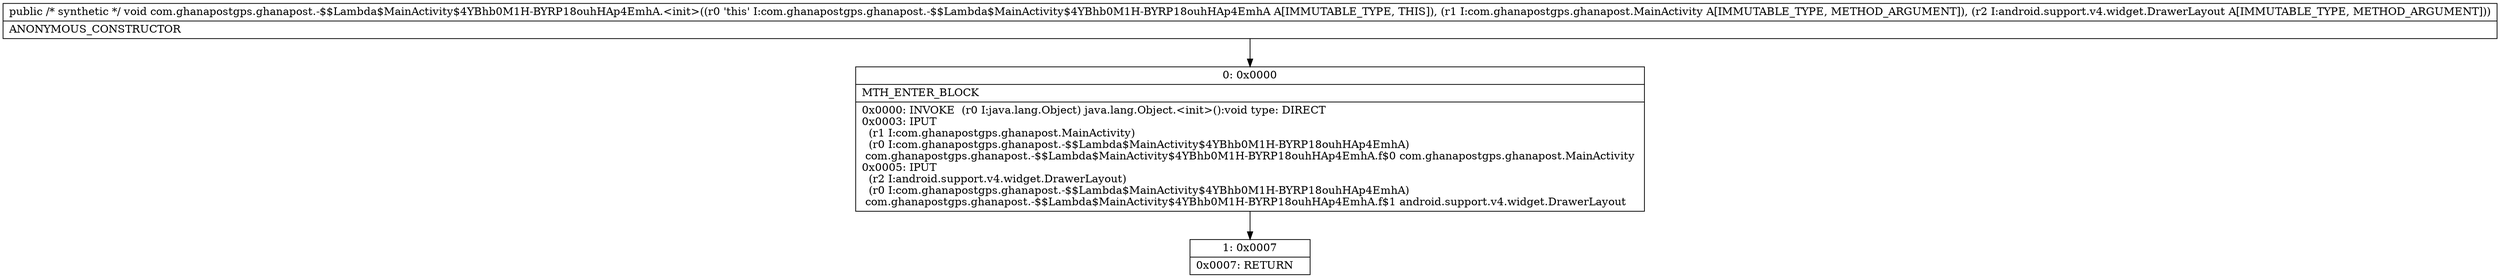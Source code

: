 digraph "CFG forcom.ghanapostgps.ghanapost.\-$$Lambda$MainActivity$4YBhb0M1H\-BYRP18ouhHAp4EmhA.\<init\>(Lcom\/ghanapostgps\/ghanapost\/MainActivity;Landroid\/support\/v4\/widget\/DrawerLayout;)V" {
Node_0 [shape=record,label="{0\:\ 0x0000|MTH_ENTER_BLOCK\l|0x0000: INVOKE  (r0 I:java.lang.Object) java.lang.Object.\<init\>():void type: DIRECT \l0x0003: IPUT  \l  (r1 I:com.ghanapostgps.ghanapost.MainActivity)\l  (r0 I:com.ghanapostgps.ghanapost.\-$$Lambda$MainActivity$4YBhb0M1H\-BYRP18ouhHAp4EmhA)\l com.ghanapostgps.ghanapost.\-$$Lambda$MainActivity$4YBhb0M1H\-BYRP18ouhHAp4EmhA.f$0 com.ghanapostgps.ghanapost.MainActivity \l0x0005: IPUT  \l  (r2 I:android.support.v4.widget.DrawerLayout)\l  (r0 I:com.ghanapostgps.ghanapost.\-$$Lambda$MainActivity$4YBhb0M1H\-BYRP18ouhHAp4EmhA)\l com.ghanapostgps.ghanapost.\-$$Lambda$MainActivity$4YBhb0M1H\-BYRP18ouhHAp4EmhA.f$1 android.support.v4.widget.DrawerLayout \l}"];
Node_1 [shape=record,label="{1\:\ 0x0007|0x0007: RETURN   \l}"];
MethodNode[shape=record,label="{public \/* synthetic *\/ void com.ghanapostgps.ghanapost.\-$$Lambda$MainActivity$4YBhb0M1H\-BYRP18ouhHAp4EmhA.\<init\>((r0 'this' I:com.ghanapostgps.ghanapost.\-$$Lambda$MainActivity$4YBhb0M1H\-BYRP18ouhHAp4EmhA A[IMMUTABLE_TYPE, THIS]), (r1 I:com.ghanapostgps.ghanapost.MainActivity A[IMMUTABLE_TYPE, METHOD_ARGUMENT]), (r2 I:android.support.v4.widget.DrawerLayout A[IMMUTABLE_TYPE, METHOD_ARGUMENT]))  | ANONYMOUS_CONSTRUCTOR\l}"];
MethodNode -> Node_0;
Node_0 -> Node_1;
}

